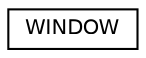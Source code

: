 digraph "Graphical Class Hierarchy"
{
  edge [fontname="Helvetica",fontsize="10",labelfontname="Helvetica",labelfontsize="10"];
  node [fontname="Helvetica",fontsize="10",shape=record];
  rankdir="LR";
  Node1 [label="WINDOW",height=0.2,width=0.4,color="black", fillcolor="white", style="filled",URL="$struct_w_i_n_d_o_w.html"];
}
